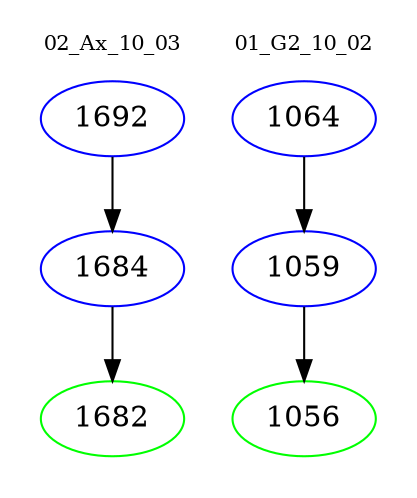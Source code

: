 digraph{
subgraph cluster_0 {
color = white
label = "02_Ax_10_03";
fontsize=10;
T0_1692 [label="1692", color="blue"]
T0_1692 -> T0_1684 [color="black"]
T0_1684 [label="1684", color="blue"]
T0_1684 -> T0_1682 [color="black"]
T0_1682 [label="1682", color="green"]
}
subgraph cluster_1 {
color = white
label = "01_G2_10_02";
fontsize=10;
T1_1064 [label="1064", color="blue"]
T1_1064 -> T1_1059 [color="black"]
T1_1059 [label="1059", color="blue"]
T1_1059 -> T1_1056 [color="black"]
T1_1056 [label="1056", color="green"]
}
}
